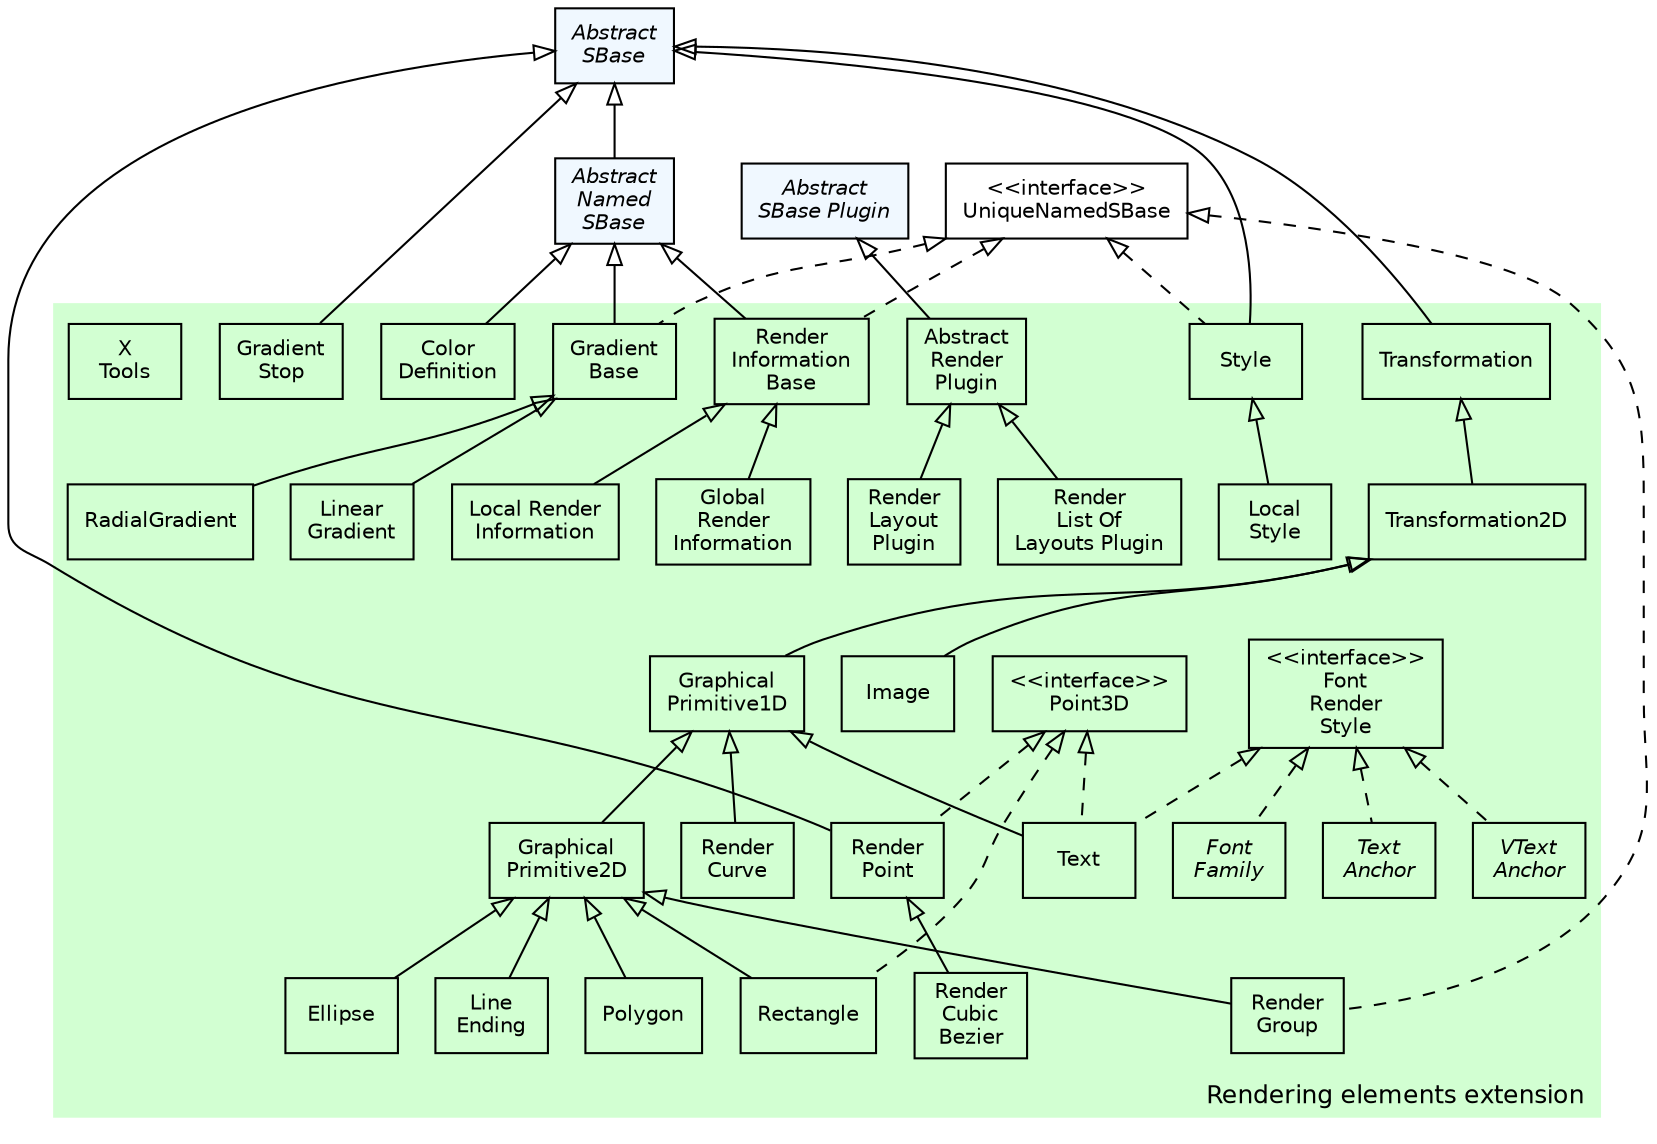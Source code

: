 #!/usr/local/bin/dot
#
# dot -Tpdf type_hierarchy.dot -otype_hierarchy.pdf && acroread type_hierarchy.pdf &
# dot -Tpng type_hierarchy.dot -otype_hierarchy.png
#
# $Id$
# $URL$
# $Rev$

/*
 * Overview of the render extension type hierarchy
 */
 
strict digraph G{

	 nodesep=0.25;
 	ranksep=0.5;

	 edge [
	   fontname="Helvetica",
	   fontsize=10,
 	  labelfontname="Helvetica",
	   labelfontsize=10
	 ];
	 node [
	   fontname="Helvetica",
	   fontsize=10,
	   shape=box
 	];
 	
 	/*
 	 * Interfaces
 	 */
 	UniqueNamedSBase  [label="<<interface>>\nUniqueNamedSBase"];
 	
  /*
   * Abstract data types
   */
   AbstractSBasePlugin  [label=<<font face="Helvetica-Oblique">Abstract<br/>SBase Plugin</font>>, style="filled", fillcolor="#F0F8FF"]; 	
   AbstractSBase        [label=<<font face="Helvetica-Oblique">Abstract<br/>SBase</font>>, style="filled", fillcolor="#F0F8FF"];
   AbstractNamedSBase   [label=<<font face="Helvetica-Oblique">Abstract<br/>Named<br/>SBase</font>>, style="filled", fillcolor="#F0F8FF"];
  
  /*
   * The render extension
   */
   
  subgraph clusterRender {
    fontname="Helvetica";
    fontsize=12;
    style="filled";
    fillcolor="#d2ffd2"
    color="#ffffff"
    label="Rendering elements extension";
    labelloc=b;
    labeljust=r;

    // Interfaces
    FontRenderStyle     [label="<<interface>>\nFont\nRender\nStyle"];
    Point3D             [label="<<interface>>\nPoint3D"];

    // Enums

    // Abstract data types
    FontFamily		                          	  [label=<<font face="Helvetica-Oblique">Font<br/>Family</font>>];
    TextAnchor		                          	  [label=<<font face="Helvetica-Oblique">Text<br/>Anchor</font>>];
    VTextAnchor		                          	  [label=<<font face="Helvetica-Oblique">VText<br/>Anchor</font>>];
        
    // Objects
    AbstractRenderPlugin                     	  [label="Abstract\nRender\nPlugin"];    
    ColorDefinition					  			  [label="Color\nDefinition"];
    GraphicalPrimitive2D                          [label="Graphical\nPrimitive2D"];  
    GraphicalPrimitive1D                          [label="Graphical\nPrimitive1D"];  
    Transformation2D                              [label="Transformation2D"];  
    Transformation                                [label="Transformation"];  
    Ellipse                                		  [label="Ellipse"];  
    RenderInformationBase                  		  [label="Render\nInformation\nBase"];  
    GlobalRenderInformation               		  [label="Global\nRender\nInformation"];  
    GradientBase              			 		  [label="Gradient\nBase"];  
    GradientStop              			 		  [label="Gradient\nStop"];  
    Image		              			 		  [label="Image"];  
    LinearGradient		              			  [label="Linear\nGradient"];  
    LineEnding                        			  [label="Line\nEnding"];
    LocalRenderInformation           			  [label="Local Render\nInformation"];
    LocalStyle			                          [label="Local\nStyle"];
    Style			                        	  [label="Style"];
    Polygon			                        	  [label="Polygon"];
    RadialGradient	                        	  [label="RadialGradient"];
    Rectangle		                        	  [label="Rectangle"];
    RenderPoint		                        	  [label="Render\nPoint"];
    RenderCubicBezier                       	  [label="Render\nCubic\nBezier"];
    RenderCurve			                       	  [label="Render\nCurve"];
    RenderGroup			                       	  [label="Render\nGroup"];
    RenderLayoutPlugin	                       	  [label="Render\nLayout\nPlugin"];
    RenderListOfLayoutsPlugin                  	  [label="Render\nList Of\nLayouts Plugin"];
    Text					                  	  [label="Text"];
    XMLTools			                          [label="X\nTools"];
      
    /*
     * Inheritance graph
     */
     Transformation                -> Transformation2D      [dir=back,arrowtail=empty];
     Transformation2D                -> GraphicalPrimitive1D      [dir=back,arrowtail=empty];
     GraphicalPrimitive1D                -> GraphicalPrimitive2D      [dir=back,arrowtail=empty];
     GraphicalPrimitive2D                -> Ellipse      [dir=back,arrowtail=empty];
     FontRenderStyle        -> FontFamily      [dir=back,arrowtail=empty,style=dashed];
     RenderInformationBase                -> GlobalRenderInformation      [dir=back,arrowtail=empty];
     Transformation2D                -> Image      [dir=back,arrowtail=empty];
     GradientBase                -> LinearGradient      [dir=back,arrowtail=empty];
     GraphicalPrimitive2D                -> LineEnding      [dir=back,arrowtail=empty];
     RenderInformationBase                -> LocalRenderInformation      [dir=back,arrowtail=empty];
     Style                -> LocalStyle      [dir=back,arrowtail=empty];
     GraphicalPrimitive2D                -> Polygon      [dir=back,arrowtail=empty];
     GradientBase                -> RadialGradient      [dir=back,arrowtail=empty];
     GraphicalPrimitive2D                -> Rectangle      [dir=back,arrowtail=empty];
     Point3D                -> Rectangle      [dir=back,arrowtail=empty,style=dashed];
     Point3D                -> RenderPoint      [dir=back,arrowtail=empty,style=dashed];
     RenderPoint                -> RenderCubicBezier      [dir=back,arrowtail=empty];
     GraphicalPrimitive1D                -> RenderCurve      [dir=back,arrowtail=empty];
     GraphicalPrimitive2D                -> RenderGroup      [dir=back,arrowtail=empty];
     AbstractRenderPlugin                -> RenderLayoutPlugin      [dir=back,arrowtail=empty];
     AbstractRenderPlugin                -> RenderListOfLayoutsPlugin      [dir=back,arrowtail=empty];
     GraphicalPrimitive1D                -> Text      [dir=back,arrowtail=empty];
     FontRenderStyle        -> Text      [dir=back,arrowtail=empty,style=dashed];
     Point3D                -> Text      [dir=back,arrowtail=empty,style=dashed];
     FontRenderStyle        -> TextAnchor      [dir=back,arrowtail=empty,style=dashed];
     FontRenderStyle        -> VTextAnchor     [dir=back,arrowtail=empty,style=dashed];



  }
  
  /*********************
   * Inheritance graph *
   *********************/
  AbstractSBase         -> AbstractNamedSBase     [dir=back,arrowtail=empty];
  AbstractSBasePlugin         -> AbstractRenderPlugin     [dir=back,arrowtail=empty];
  AbstractNamedSBase         -> ColorDefinition     [dir=back,arrowtail=empty];
  AbstractSBase         -> Transformation     [dir=back,arrowtail=empty];
  AbstractNamedSBase         -> RenderInformationBase     [dir=back,arrowtail=empty];
  UniqueNamedSBase      -> RenderInformationBase     [dir=back,arrowtail=empty,style=dashed];
  AbstractNamedSBase         -> GradientBase     [dir=back,arrowtail=empty];
  UniqueNamedSBase      -> GradientBase     [dir=back,arrowtail=empty,style=dashed];
  AbstractSBase         -> GradientStop     [dir=back,arrowtail=empty];
  UniqueNamedSBase      -> Style     [dir=back,arrowtail=empty,style=dashed];
  AbstractSBase         -> Style     [dir=back,arrowtail=empty];
  AbstractSBase         -> RenderPoint     [dir=back,arrowtail=empty];
  UniqueNamedSBase      -> RenderGroup     [dir=back,arrowtail=empty,style=dashed];

}

